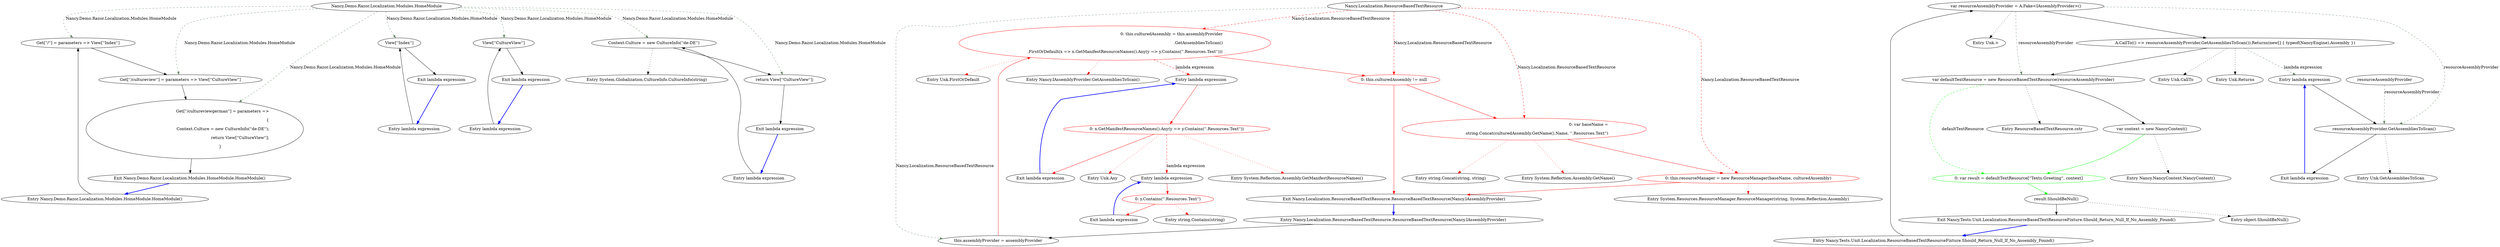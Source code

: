 digraph  {
n16 [label="Nancy.Demo.Razor.Localization.Modules.HomeModule", span=""];
n0 [cluster="Nancy.Demo.Razor.Localization.Modules.HomeModule.HomeModule()", label="Entry Nancy.Demo.Razor.Localization.Modules.HomeModule.HomeModule()", span="6-6"];
n1 [cluster="Nancy.Demo.Razor.Localization.Modules.HomeModule.HomeModule()", label="Get[''/''] = parameters => View[''Index'']", span="8-8"];
n2 [cluster="Nancy.Demo.Razor.Localization.Modules.HomeModule.HomeModule()", label="Get[''/cultureview''] = parameters => View[''CultureView'']", span="10-10"];
n3 [cluster="Nancy.Demo.Razor.Localization.Modules.HomeModule.HomeModule()", label="Get[''/cultureviewgerman''] = parameters =>\r\n                                        {\r\n                                            Context.Culture = new CultureInfo(''de-DE'');\r\n                                            return View[''CultureView''];\r\n                                        }", span="12-16"];
n4 [cluster="Nancy.Demo.Razor.Localization.Modules.HomeModule.HomeModule()", label="Exit Nancy.Demo.Razor.Localization.Modules.HomeModule.HomeModule()", span="6-6"];
n5 [cluster="lambda expression", label="Entry lambda expression", span="8-8"];
n6 [cluster="lambda expression", label="View[''Index'']", span="8-8"];
n7 [cluster="lambda expression", label="Exit lambda expression", span="8-8"];
n8 [cluster="lambda expression", label="Entry lambda expression", span="10-10"];
n9 [cluster="lambda expression", label="View[''CultureView'']", span="10-10"];
n10 [cluster="lambda expression", label="Exit lambda expression", span="10-10"];
n11 [cluster="lambda expression", label="Entry lambda expression", span="12-16"];
n12 [cluster="lambda expression", label="Context.Culture = new CultureInfo(''de-DE'')", span="14-14"];
n13 [cluster="lambda expression", label="return View[''CultureView''];", span="15-15"];
n15 [cluster="System.Globalization.CultureInfo.CultureInfo(string)", label="Entry System.Globalization.CultureInfo.CultureInfo(string)", span="0-0"];
n14 [cluster="lambda expression", label="Exit lambda expression", span="12-16"];
m0_7 [cluster="Nancy.IAssemblyProvider.GetAssembliesToScan()", file="ResourceBasedTextResource.cs", label="Entry Nancy.IAssemblyProvider.GetAssembliesToScan()", span="14-14"];
m0_16 [cluster="Unk.Any", file="ResourceBasedTextResource.cs", label="Entry Unk.Any", span=""];
m0_20 [cluster="string.Contains(string)", file="ResourceBasedTextResource.cs", label="Entry string.Contains(string)", span="0-0"];
m0_10 [cluster="string.Concat(string, string)", file="ResourceBasedTextResource.cs", label="Entry string.Concat(string, string)", span="0-0"];
m0_17 [cluster="lambda expression", file="ResourceBasedTextResource.cs", label="Entry lambda expression", span="27-27"];
m0_12 [cluster="lambda expression", file="ResourceBasedTextResource.cs", label="Entry lambda expression", span="27-27"];
m0_13 [cluster="lambda expression", color=red, community=0, file="ResourceBasedTextResource.cs", label="0: x.GetManifestResourceNames().Any(y => y.Contains(''.Resources.Text''))", span="27-27"];
m0_14 [cluster="lambda expression", file="ResourceBasedTextResource.cs", label="Exit lambda expression", span="27-27"];
m0_18 [cluster="lambda expression", color=red, community=0, file="ResourceBasedTextResource.cs", label="0: y.Contains(''.Resources.Text'')", span="27-27"];
m0_19 [cluster="lambda expression", file="ResourceBasedTextResource.cs", label="Exit lambda expression", span="27-27"];
m0_9 [cluster="System.Reflection.Assembly.GetName()", file="ResourceBasedTextResource.cs", label="Entry System.Reflection.Assembly.GetName()", span="0-0"];
m0_15 [cluster="System.Reflection.Assembly.GetManifestResourceNames()", file="ResourceBasedTextResource.cs", label="Entry System.Reflection.Assembly.GetManifestResourceNames()", span="0-0"];
m0_0 [cluster="Nancy.Localization.ResourceBasedTextResource.ResourceBasedTextResource(Nancy.IAssemblyProvider)", file="ResourceBasedTextResource.cs", label="Entry Nancy.Localization.ResourceBasedTextResource.ResourceBasedTextResource(Nancy.IAssemblyProvider)", span="21-21"];
m0_1 [cluster="Nancy.Localization.ResourceBasedTextResource.ResourceBasedTextResource(Nancy.IAssemblyProvider)", file="ResourceBasedTextResource.cs", label="this.assemblyProvider = assemblyProvider", span="23-23"];
m0_2 [cluster="Nancy.Localization.ResourceBasedTextResource.ResourceBasedTextResource(Nancy.IAssemblyProvider)", color=red, community=0, file="ResourceBasedTextResource.cs", label="0: this.culturedAssembly = this.assemblyProvider\r\n                .GetAssembliesToScan()\r\n                .FirstOrDefault(x => x.GetManifestResourceNames().Any(y => y.Contains(''.Resources.Text'')))", span="25-27"];
m0_3 [cluster="Nancy.Localization.ResourceBasedTextResource.ResourceBasedTextResource(Nancy.IAssemblyProvider)", color=red, community=0, file="ResourceBasedTextResource.cs", label="0: this.culturedAssembly != null", span="29-29"];
m0_4 [cluster="Nancy.Localization.ResourceBasedTextResource.ResourceBasedTextResource(Nancy.IAssemblyProvider)", color=red, community=0, file="ResourceBasedTextResource.cs", label="0: var baseName =\r\n                    string.Concat(culturedAssembly.GetName().Name, ''.Resources.Text'')", span="31-32"];
m0_5 [cluster="Nancy.Localization.ResourceBasedTextResource.ResourceBasedTextResource(Nancy.IAssemblyProvider)", color=red, community=0, file="ResourceBasedTextResource.cs", label="0: this.resourceManager = new ResourceManager(baseName, culturedAssembly)", span="34-34"];
m0_6 [cluster="Nancy.Localization.ResourceBasedTextResource.ResourceBasedTextResource(Nancy.IAssemblyProvider)", file="ResourceBasedTextResource.cs", label="Exit Nancy.Localization.ResourceBasedTextResource.ResourceBasedTextResource(Nancy.IAssemblyProvider)", span="21-21"];
m0_8 [cluster="Unk.FirstOrDefault", file="ResourceBasedTextResource.cs", label="Entry Unk.FirstOrDefault", span=""];
m0_11 [cluster="System.Resources.ResourceManager.ResourceManager(string, System.Reflection.Assembly)", file="ResourceBasedTextResource.cs", label="Entry System.Resources.ResourceManager.ResourceManager(string, System.Reflection.Assembly)", span="0-0"];
m0_21 [file="ResourceBasedTextResource.cs", label="Nancy.Localization.ResourceBasedTextResource", span=""];
m1_8 [cluster="Unk.>", file="ResourceBasedTextResourceFixture.cs", label="Entry Unk.>", span=""];
m1_13 [cluster="object.ShouldBeNull()", file="ResourceBasedTextResourceFixture.cs", label="Entry object.ShouldBeNull()", span="135-135"];
m1_11 [cluster="ResourceBasedTextResource.cstr", file="ResourceBasedTextResourceFixture.cs", label="Entry ResourceBasedTextResource.cstr", span=""];
m1_9 [cluster="Unk.CallTo", file="ResourceBasedTextResourceFixture.cs", label="Entry Unk.CallTo", span=""];
m1_0 [cluster="Nancy.Tests.Unit.Localization.ResourceBasedTextResourceFixture.Should_Return_Null_If_No_Assembly_Found()", file="ResourceBasedTextResourceFixture.cs", label="Entry Nancy.Tests.Unit.Localization.ResourceBasedTextResourceFixture.Should_Return_Null_If_No_Assembly_Found()", span="10-10"];
m1_1 [cluster="Nancy.Tests.Unit.Localization.ResourceBasedTextResourceFixture.Should_Return_Null_If_No_Assembly_Found()", file="ResourceBasedTextResourceFixture.cs", label="var resourceAssemblyProvider = A.Fake<IAssemblyProvider>()", span="13-13"];
m1_2 [cluster="Nancy.Tests.Unit.Localization.ResourceBasedTextResourceFixture.Should_Return_Null_If_No_Assembly_Found()", file="ResourceBasedTextResourceFixture.cs", label="A.CallTo(() => resourceAssemblyProvider.GetAssembliesToScan()).Returns(new[] { typeof(NancyEngine).Assembly })", span="14-14"];
m1_3 [cluster="Nancy.Tests.Unit.Localization.ResourceBasedTextResourceFixture.Should_Return_Null_If_No_Assembly_Found()", file="ResourceBasedTextResourceFixture.cs", label="var defaultTextResource = new ResourceBasedTextResource(resourceAssemblyProvider)", span="16-16"];
m1_4 [cluster="Nancy.Tests.Unit.Localization.ResourceBasedTextResourceFixture.Should_Return_Null_If_No_Assembly_Found()", file="ResourceBasedTextResourceFixture.cs", label="var context = new NancyContext()", span="17-17"];
m1_5 [cluster="Nancy.Tests.Unit.Localization.ResourceBasedTextResourceFixture.Should_Return_Null_If_No_Assembly_Found()", color=green, community=0, file="ResourceBasedTextResourceFixture.cs", label="0: var result = defaultTextResource[''Texts.Greeting'', context]", span="20-20"];
m1_6 [cluster="Nancy.Tests.Unit.Localization.ResourceBasedTextResourceFixture.Should_Return_Null_If_No_Assembly_Found()", file="ResourceBasedTextResourceFixture.cs", label="result.ShouldBeNull()", span="23-23"];
m1_7 [cluster="Nancy.Tests.Unit.Localization.ResourceBasedTextResourceFixture.Should_Return_Null_If_No_Assembly_Found()", file="ResourceBasedTextResourceFixture.cs", label="Exit Nancy.Tests.Unit.Localization.ResourceBasedTextResourceFixture.Should_Return_Null_If_No_Assembly_Found()", span="10-10"];
m1_10 [cluster="Unk.Returns", file="ResourceBasedTextResourceFixture.cs", label="Entry Unk.Returns", span=""];
m1_17 [cluster="Unk.GetAssembliesToScan", file="ResourceBasedTextResourceFixture.cs", label="Entry Unk.GetAssembliesToScan", span=""];
m1_12 [cluster="Nancy.NancyContext.NancyContext()", file="ResourceBasedTextResourceFixture.cs", label="Entry Nancy.NancyContext.NancyContext()", span="24-24"];
m1_14 [cluster="lambda expression", file="ResourceBasedTextResourceFixture.cs", label="Entry lambda expression", span="14-14"];
m1_15 [cluster="lambda expression", file="ResourceBasedTextResourceFixture.cs", label="resourceAssemblyProvider.GetAssembliesToScan()", span="14-14"];
m1_16 [cluster="lambda expression", file="ResourceBasedTextResourceFixture.cs", label="Exit lambda expression", span="14-14"];
m1_18 [file="ResourceBasedTextResourceFixture.cs", label=resourceAssemblyProvider, span=""];
n16 -> n1  [color=darkseagreen4, key=1, label="Nancy.Demo.Razor.Localization.Modules.HomeModule", style=dashed];
n16 -> n6  [color=darkseagreen4, key=1, label="Nancy.Demo.Razor.Localization.Modules.HomeModule", style=dashed];
n16 -> n2  [color=darkseagreen4, key=1, label="Nancy.Demo.Razor.Localization.Modules.HomeModule", style=dashed];
n16 -> n9  [color=darkseagreen4, key=1, label="Nancy.Demo.Razor.Localization.Modules.HomeModule", style=dashed];
n16 -> n3  [color=darkseagreen4, key=1, label="Nancy.Demo.Razor.Localization.Modules.HomeModule", style=dashed];
n16 -> n12  [color=darkseagreen4, key=1, label="Nancy.Demo.Razor.Localization.Modules.HomeModule", style=dashed];
n16 -> n13  [color=darkseagreen4, key=1, label="Nancy.Demo.Razor.Localization.Modules.HomeModule", style=dashed];
n0 -> n1  [key=0, style=solid];
n1 -> n2  [key=0, style=solid];
n2 -> n3  [key=0, style=solid];
n3 -> n4  [key=0, style=solid];
n4 -> n0  [color=blue, key=0, style=bold];
n5 -> n6  [key=0, style=solid];
n6 -> n7  [key=0, style=solid];
n7 -> n5  [color=blue, key=0, style=bold];
n8 -> n9  [key=0, style=solid];
n9 -> n10  [key=0, style=solid];
n10 -> n8  [color=blue, key=0, style=bold];
n11 -> n12  [key=0, style=solid];
n12 -> n13  [key=0, style=solid];
n12 -> n15  [key=2, style=dotted];
n13 -> n14  [key=0, style=solid];
n14 -> n11  [color=blue, key=0, style=bold];
m0_17 -> m0_18  [color=red, key=0, style=solid];
m0_12 -> m0_13  [color=red, key=0, style=solid];
m0_13 -> m0_14  [color=red, key=0, style=solid];
m0_13 -> m0_15  [color=red, key=2, style=dotted];
m0_13 -> m0_16  [color=red, key=2, style=dotted];
m0_13 -> m0_17  [color=red, key=1, label="lambda expression", style=dashed];
m0_14 -> m0_12  [color=blue, key=0, style=bold];
m0_18 -> m0_19  [color=red, key=0, style=solid];
m0_18 -> m0_20  [color=red, key=2, style=dotted];
m0_19 -> m0_17  [color=blue, key=0, style=bold];
m0_0 -> m0_1  [key=0, style=solid];
m0_1 -> m0_2  [color=red, key=0, style=solid];
m0_2 -> m0_3  [color=red, key=0, style=solid];
m0_2 -> m0_7  [color=red, key=2, style=dotted];
m0_2 -> m0_8  [color=red, key=2, style=dotted];
m0_2 -> m0_12  [color=red, key=1, label="lambda expression", style=dashed];
m0_3 -> m0_4  [color=red, key=0, style=solid];
m0_3 -> m0_6  [color=red, key=0, style=solid];
m0_4 -> m0_5  [color=red, key=0, style=solid];
m0_4 -> m0_9  [color=red, key=2, style=dotted];
m0_4 -> m0_10  [color=red, key=2, style=dotted];
m0_5 -> m0_6  [color=red, key=0, style=solid];
m0_5 -> m0_11  [color=red, key=2, style=dotted];
m0_6 -> m0_0  [color=blue, key=0, style=bold];
m0_21 -> m0_1  [color=darkseagreen4, key=1, label="Nancy.Localization.ResourceBasedTextResource", style=dashed];
m0_21 -> m0_2  [color=red, key=1, label="Nancy.Localization.ResourceBasedTextResource", style=dashed];
m0_21 -> m0_3  [color=red, key=1, label="Nancy.Localization.ResourceBasedTextResource", style=dashed];
m0_21 -> m0_4  [color=red, key=1, label="Nancy.Localization.ResourceBasedTextResource", style=dashed];
m0_21 -> m0_5  [color=red, key=1, label="Nancy.Localization.ResourceBasedTextResource", style=dashed];
m1_0 -> m1_1  [key=0, style=solid];
m1_1 -> m1_2  [key=0, style=solid];
m1_1 -> m1_8  [key=2, style=dotted];
m1_1 -> m1_15  [color=darkseagreen4, key=1, label=resourceAssemblyProvider, style=dashed];
m1_1 -> m1_3  [color=darkseagreen4, key=1, label=resourceAssemblyProvider, style=dashed];
m1_2 -> m1_3  [key=0, style=solid];
m1_2 -> m1_9  [key=2, style=dotted];
m1_2 -> m1_10  [key=2, style=dotted];
m1_2 -> m1_14  [color=darkseagreen4, key=1, label="lambda expression", style=dashed];
m1_3 -> m1_4  [key=0, style=solid];
m1_3 -> m1_11  [key=2, style=dotted];
m1_3 -> m1_5  [color=green, key=1, label=defaultTextResource, style=dashed];
m1_4 -> m1_5  [color=green, key=0, style=solid];
m1_4 -> m1_12  [key=2, style=dotted];
m1_5 -> m1_6  [color=green, key=0, style=solid];
m1_6 -> m1_7  [key=0, style=solid];
m1_6 -> m1_13  [key=2, style=dotted];
m1_7 -> m1_0  [color=blue, key=0, style=bold];
m1_14 -> m1_15  [key=0, style=solid];
m1_15 -> m1_16  [key=0, style=solid];
m1_15 -> m1_17  [key=2, style=dotted];
m1_16 -> m1_14  [color=blue, key=0, style=bold];
m1_18 -> m1_15  [color=darkseagreen4, key=1, label=resourceAssemblyProvider, style=dashed];
}
